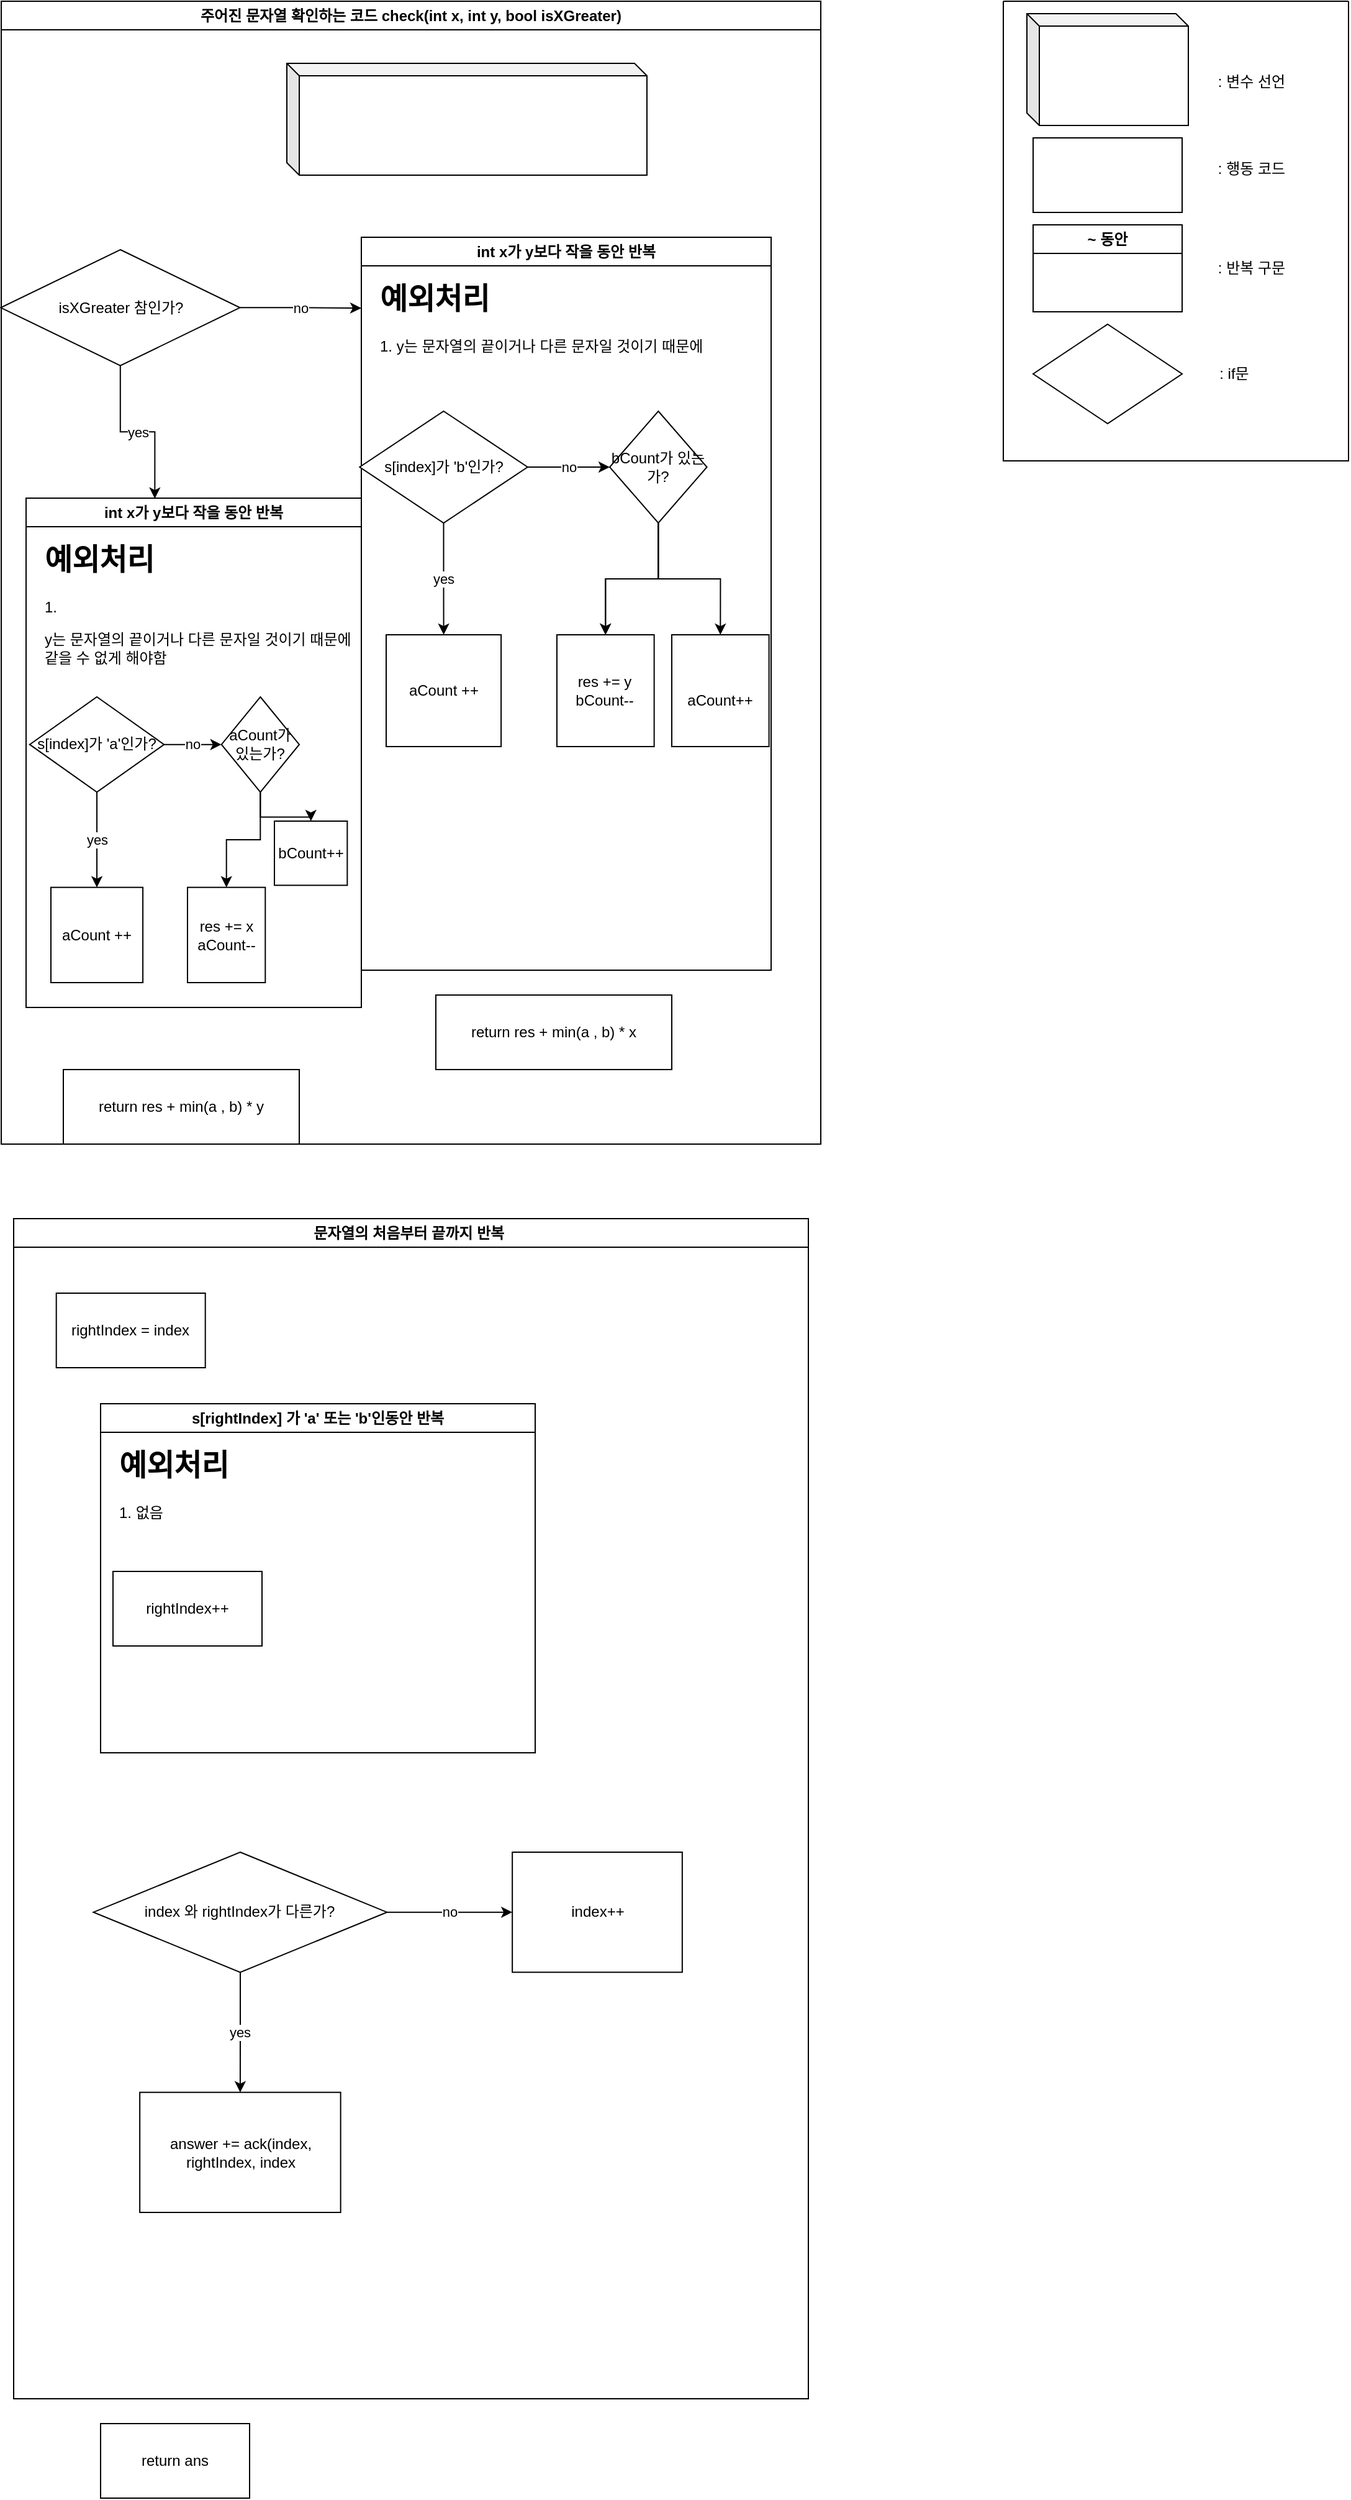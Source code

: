 <mxfile version="22.1.16" type="device">
  <diagram name="페이지-1" id="FkGQLq1d4qaJWRBQBZsS">
    <mxGraphModel dx="1573" dy="951" grid="1" gridSize="10" guides="1" tooltips="1" connect="1" arrows="1" fold="1" page="1" pageScale="1" pageWidth="827" pageHeight="1169" math="0" shadow="0">
      <root>
        <mxCell id="0" />
        <mxCell id="1" parent="0" />
        <mxCell id="vpKvcJXMBzHImtztRl5P-1" value="" style="swimlane;startSize=0;" vertex="1" parent="1">
          <mxGeometry x="827" y="40" width="278" height="370" as="geometry" />
        </mxCell>
        <mxCell id="vpKvcJXMBzHImtztRl5P-2" value=": 변수 선언" style="text;html=1;align=center;verticalAlign=middle;whiteSpace=wrap;rounded=0;" vertex="1" parent="vpKvcJXMBzHImtztRl5P-1">
          <mxGeometry x="170" y="50" width="60" height="30" as="geometry" />
        </mxCell>
        <mxCell id="vpKvcJXMBzHImtztRl5P-3" value="" style="rounded=0;whiteSpace=wrap;html=1;" vertex="1" parent="vpKvcJXMBzHImtztRl5P-1">
          <mxGeometry x="24" y="110" width="120" height="60" as="geometry" />
        </mxCell>
        <mxCell id="vpKvcJXMBzHImtztRl5P-4" value=": 행동 코드" style="text;html=1;align=center;verticalAlign=middle;whiteSpace=wrap;rounded=0;" vertex="1" parent="vpKvcJXMBzHImtztRl5P-1">
          <mxGeometry x="170" y="120" width="60" height="30" as="geometry" />
        </mxCell>
        <mxCell id="vpKvcJXMBzHImtztRl5P-5" value="~ 동안" style="swimlane;whiteSpace=wrap;html=1;" vertex="1" parent="vpKvcJXMBzHImtztRl5P-1">
          <mxGeometry x="24" y="180" width="120" height="70" as="geometry" />
        </mxCell>
        <mxCell id="vpKvcJXMBzHImtztRl5P-6" value=": 반복 구문" style="text;html=1;align=center;verticalAlign=middle;whiteSpace=wrap;rounded=0;" vertex="1" parent="vpKvcJXMBzHImtztRl5P-1">
          <mxGeometry x="170" y="200" width="60" height="30" as="geometry" />
        </mxCell>
        <mxCell id="vpKvcJXMBzHImtztRl5P-7" value="" style="rhombus;whiteSpace=wrap;html=1;" vertex="1" parent="vpKvcJXMBzHImtztRl5P-1">
          <mxGeometry x="24" y="260" width="120" height="80" as="geometry" />
        </mxCell>
        <mxCell id="vpKvcJXMBzHImtztRl5P-8" value=": if문" style="text;html=1;align=center;verticalAlign=middle;whiteSpace=wrap;rounded=0;" vertex="1" parent="vpKvcJXMBzHImtztRl5P-1">
          <mxGeometry x="156" y="285" width="60" height="30" as="geometry" />
        </mxCell>
        <mxCell id="vpKvcJXMBzHImtztRl5P-9" value="" style="shape=cube;whiteSpace=wrap;html=1;boundedLbl=1;backgroundOutline=1;darkOpacity=0.05;darkOpacity2=0.1;size=10;" vertex="1" parent="vpKvcJXMBzHImtztRl5P-1">
          <mxGeometry x="19" y="10" width="130" height="90" as="geometry" />
        </mxCell>
        <mxCell id="vpKvcJXMBzHImtztRl5P-10" value="주어진 문자열 확인하는 코드 check(int x, int y, bool isXGreater)" style="swimlane;whiteSpace=wrap;html=1;" vertex="1" parent="1">
          <mxGeometry x="20" y="40" width="660" height="920" as="geometry" />
        </mxCell>
        <mxCell id="vpKvcJXMBzHImtztRl5P-12" value="" style="group" vertex="1" connectable="0" parent="vpKvcJXMBzHImtztRl5P-10">
          <mxGeometry x="30" y="200" width="463" height="610" as="geometry" />
        </mxCell>
        <mxCell id="vpKvcJXMBzHImtztRl5P-13" value="isXGreater 참인가?" style="rhombus;whiteSpace=wrap;html=1;" vertex="1" parent="vpKvcJXMBzHImtztRl5P-12">
          <mxGeometry x="-30.415" width="192.626" height="93.333" as="geometry" />
        </mxCell>
        <mxCell id="vpKvcJXMBzHImtztRl5P-15" value="yes" style="edgeStyle=orthogonalEdgeStyle;rounded=0;orthogonalLoop=1;jettySize=auto;html=1;entryX=0.384;entryY=0.001;entryDx=0;entryDy=0;entryPerimeter=0;" edge="1" parent="vpKvcJXMBzHImtztRl5P-12" source="vpKvcJXMBzHImtztRl5P-13" target="vpKvcJXMBzHImtztRl5P-22">
          <mxGeometry relative="1" as="geometry">
            <mxPoint x="65.9" y="186.667" as="targetPoint" />
          </mxGeometry>
        </mxCell>
        <mxCell id="vpKvcJXMBzHImtztRl5P-17" value="no" style="edgeStyle=orthogonalEdgeStyle;rounded=0;orthogonalLoop=1;jettySize=auto;html=1;" edge="1" parent="vpKvcJXMBzHImtztRl5P-12" source="vpKvcJXMBzHImtztRl5P-13">
          <mxGeometry relative="1" as="geometry">
            <mxPoint x="260" y="47" as="targetPoint" />
          </mxGeometry>
        </mxCell>
        <mxCell id="vpKvcJXMBzHImtztRl5P-22" value="int x가 y보다 작을 동안 반복" style="swimlane;whiteSpace=wrap;html=1;" vertex="1" parent="vpKvcJXMBzHImtztRl5P-12">
          <mxGeometry x="-10" y="200" width="270" height="410" as="geometry" />
        </mxCell>
        <mxCell id="vpKvcJXMBzHImtztRl5P-23" value="&lt;h1&gt;예외처리&lt;/h1&gt;&lt;p&gt;1.&amp;nbsp;&lt;/p&gt;y는 문자열의 끝이거나 다른 문자일 것이기 때문에 같을 수 없게 해야함" style="text;html=1;strokeColor=none;fillColor=none;spacing=5;spacingTop=-20;whiteSpace=wrap;overflow=hidden;rounded=0;" vertex="1" parent="vpKvcJXMBzHImtztRl5P-22">
          <mxGeometry x="10" y="30" width="260" height="120" as="geometry" />
        </mxCell>
        <mxCell id="vpKvcJXMBzHImtztRl5P-25" value="" style="group" vertex="1" connectable="0" parent="vpKvcJXMBzHImtztRl5P-22">
          <mxGeometry x="20" y="160" width="200" height="230.003" as="geometry" />
        </mxCell>
        <mxCell id="vpKvcJXMBzHImtztRl5P-26" value="s[index]가 &#39;a&#39;인가?" style="rhombus;whiteSpace=wrap;html=1;" vertex="1" parent="vpKvcJXMBzHImtztRl5P-25">
          <mxGeometry x="-17.087" width="108.217" height="76.667" as="geometry" />
        </mxCell>
        <mxCell id="vpKvcJXMBzHImtztRl5P-27" value="aCount ++" style="whiteSpace=wrap;html=1;rounded=0;" vertex="1" parent="vpKvcJXMBzHImtztRl5P-25">
          <mxGeometry y="153.333" width="74.043" height="76.667" as="geometry" />
        </mxCell>
        <mxCell id="vpKvcJXMBzHImtztRl5P-28" value="yes" style="edgeStyle=orthogonalEdgeStyle;rounded=0;orthogonalLoop=1;jettySize=auto;html=1;" edge="1" parent="vpKvcJXMBzHImtztRl5P-25" source="vpKvcJXMBzHImtztRl5P-26" target="vpKvcJXMBzHImtztRl5P-27">
          <mxGeometry relative="1" as="geometry" />
        </mxCell>
        <mxCell id="vpKvcJXMBzHImtztRl5P-29" value="aCount가 있는가?" style="whiteSpace=wrap;html=1;rounded=0;shape=rhombus;perimeter=rhombusPerimeter;" vertex="1" parent="vpKvcJXMBzHImtztRl5P-25">
          <mxGeometry x="137.348" width="62.652" height="76.667" as="geometry" />
        </mxCell>
        <mxCell id="vpKvcJXMBzHImtztRl5P-30" value="no" style="edgeStyle=orthogonalEdgeStyle;rounded=0;orthogonalLoop=1;jettySize=auto;html=1;" edge="1" parent="vpKvcJXMBzHImtztRl5P-25" source="vpKvcJXMBzHImtztRl5P-26" target="vpKvcJXMBzHImtztRl5P-29">
          <mxGeometry relative="1" as="geometry" />
        </mxCell>
        <mxCell id="vpKvcJXMBzHImtztRl5P-31" value="res += x&lt;br&gt;aCount--&lt;br&gt;" style="whiteSpace=wrap;html=1;rounded=0;" vertex="1" parent="vpKvcJXMBzHImtztRl5P-25">
          <mxGeometry x="109.998" y="153.337" width="62.652" height="76.667" as="geometry" />
        </mxCell>
        <mxCell id="vpKvcJXMBzHImtztRl5P-32" value="" style="edgeStyle=orthogonalEdgeStyle;rounded=0;orthogonalLoop=1;jettySize=auto;html=1;" edge="1" parent="vpKvcJXMBzHImtztRl5P-25" source="vpKvcJXMBzHImtztRl5P-29" target="vpKvcJXMBzHImtztRl5P-31">
          <mxGeometry relative="1" as="geometry" />
        </mxCell>
        <mxCell id="vpKvcJXMBzHImtztRl5P-33" value="bCount++" style="whiteSpace=wrap;html=1;rounded=0;" vertex="1" parent="vpKvcJXMBzHImtztRl5P-22">
          <mxGeometry x="200" y="260" width="58.67" height="51.67" as="geometry" />
        </mxCell>
        <mxCell id="vpKvcJXMBzHImtztRl5P-34" value="" style="edgeStyle=orthogonalEdgeStyle;rounded=0;orthogonalLoop=1;jettySize=auto;html=1;" edge="1" parent="vpKvcJXMBzHImtztRl5P-22" source="vpKvcJXMBzHImtztRl5P-29" target="vpKvcJXMBzHImtztRl5P-33">
          <mxGeometry relative="1" as="geometry" />
        </mxCell>
        <mxCell id="vpKvcJXMBzHImtztRl5P-19" value="int x가 y보다 작을 동안 반복" style="swimlane;whiteSpace=wrap;html=1;" vertex="1" parent="vpKvcJXMBzHImtztRl5P-10">
          <mxGeometry x="290" y="190" width="330" height="590" as="geometry" />
        </mxCell>
        <mxCell id="vpKvcJXMBzHImtztRl5P-20" value="&lt;h1&gt;예외처리&lt;/h1&gt;&lt;p&gt;1. y는 문자열의 끝이거나 다른 문자일 것이기 때문에&amp;nbsp;&lt;/p&gt;" style="text;html=1;strokeColor=none;fillColor=none;spacing=5;spacingTop=-20;whiteSpace=wrap;overflow=hidden;rounded=0;" vertex="1" parent="vpKvcJXMBzHImtztRl5P-19">
          <mxGeometry x="10" y="30" width="280" height="120" as="geometry" />
        </mxCell>
        <mxCell id="vpKvcJXMBzHImtztRl5P-36" value="" style="group" vertex="1" connectable="0" parent="vpKvcJXMBzHImtztRl5P-19">
          <mxGeometry x="20" y="140" width="288.312" height="270" as="geometry" />
        </mxCell>
        <mxCell id="vpKvcJXMBzHImtztRl5P-37" value="s[index]가 &#39;b&#39;인가?" style="rhombus;whiteSpace=wrap;html=1;" vertex="1" parent="vpKvcJXMBzHImtztRl5P-36">
          <mxGeometry x="-21.359" width="135.271" height="89.999" as="geometry" />
        </mxCell>
        <mxCell id="vpKvcJXMBzHImtztRl5P-38" value="aCount ++" style="whiteSpace=wrap;html=1;rounded=0;" vertex="1" parent="vpKvcJXMBzHImtztRl5P-36">
          <mxGeometry y="179.997" width="92.554" height="89.999" as="geometry" />
        </mxCell>
        <mxCell id="vpKvcJXMBzHImtztRl5P-39" value="yes" style="edgeStyle=orthogonalEdgeStyle;rounded=0;orthogonalLoop=1;jettySize=auto;html=1;" edge="1" parent="vpKvcJXMBzHImtztRl5P-36" source="vpKvcJXMBzHImtztRl5P-37" target="vpKvcJXMBzHImtztRl5P-38">
          <mxGeometry relative="1" as="geometry" />
        </mxCell>
        <mxCell id="vpKvcJXMBzHImtztRl5P-44" value="" style="edgeStyle=orthogonalEdgeStyle;rounded=0;orthogonalLoop=1;jettySize=auto;html=1;" edge="1" parent="vpKvcJXMBzHImtztRl5P-36" source="vpKvcJXMBzHImtztRl5P-40" target="vpKvcJXMBzHImtztRl5P-42">
          <mxGeometry relative="1" as="geometry" />
        </mxCell>
        <mxCell id="vpKvcJXMBzHImtztRl5P-46" style="edgeStyle=orthogonalEdgeStyle;rounded=0;orthogonalLoop=1;jettySize=auto;html=1;entryX=0.5;entryY=0;entryDx=0;entryDy=0;" edge="1" parent="vpKvcJXMBzHImtztRl5P-36" source="vpKvcJXMBzHImtztRl5P-40" target="vpKvcJXMBzHImtztRl5P-45">
          <mxGeometry relative="1" as="geometry" />
        </mxCell>
        <mxCell id="vpKvcJXMBzHImtztRl5P-40" value="bCount가 있는가?" style="whiteSpace=wrap;html=1;rounded=0;shape=rhombus;perimeter=rhombusPerimeter;" vertex="1" parent="vpKvcJXMBzHImtztRl5P-36">
          <mxGeometry x="179.995" width="78.315" height="89.999" as="geometry" />
        </mxCell>
        <mxCell id="vpKvcJXMBzHImtztRl5P-41" value="no" style="edgeStyle=orthogonalEdgeStyle;rounded=0;orthogonalLoop=1;jettySize=auto;html=1;" edge="1" parent="vpKvcJXMBzHImtztRl5P-36" source="vpKvcJXMBzHImtztRl5P-37" target="vpKvcJXMBzHImtztRl5P-40">
          <mxGeometry relative="1" as="geometry" />
        </mxCell>
        <mxCell id="vpKvcJXMBzHImtztRl5P-42" value="res += y&lt;br&gt;bCount--" style="whiteSpace=wrap;html=1;rounded=0;" vertex="1" parent="vpKvcJXMBzHImtztRl5P-36">
          <mxGeometry x="137.498" y="180.001" width="78.315" height="89.999" as="geometry" />
        </mxCell>
        <mxCell id="vpKvcJXMBzHImtztRl5P-43" value="" style="edgeStyle=orthogonalEdgeStyle;rounded=0;orthogonalLoop=1;jettySize=auto;html=1;" edge="1" parent="vpKvcJXMBzHImtztRl5P-36" source="vpKvcJXMBzHImtztRl5P-40" target="vpKvcJXMBzHImtztRl5P-42">
          <mxGeometry relative="1" as="geometry" />
        </mxCell>
        <mxCell id="vpKvcJXMBzHImtztRl5P-45" value="&lt;br&gt;aCount++" style="whiteSpace=wrap;html=1;rounded=0;" vertex="1" parent="vpKvcJXMBzHImtztRl5P-36">
          <mxGeometry x="229.998" y="180.001" width="78.315" height="89.999" as="geometry" />
        </mxCell>
        <mxCell id="vpKvcJXMBzHImtztRl5P-50" value="return res + min(a , b) * y" style="rounded=0;whiteSpace=wrap;html=1;" vertex="1" parent="vpKvcJXMBzHImtztRl5P-10">
          <mxGeometry x="50" y="860" width="190" height="60" as="geometry" />
        </mxCell>
        <mxCell id="vpKvcJXMBzHImtztRl5P-51" value="return res + min(a , b) * x" style="rounded=0;whiteSpace=wrap;html=1;" vertex="1" parent="vpKvcJXMBzHImtztRl5P-10">
          <mxGeometry x="350" y="800" width="190" height="60" as="geometry" />
        </mxCell>
        <mxCell id="vpKvcJXMBzHImtztRl5P-75" value="" style="shape=cube;whiteSpace=wrap;html=1;boundedLbl=1;backgroundOutline=1;darkOpacity=0.05;darkOpacity2=0.1;size=10;" vertex="1" parent="vpKvcJXMBzHImtztRl5P-10">
          <mxGeometry x="230" y="50" width="290" height="90" as="geometry" />
        </mxCell>
        <mxCell id="vpKvcJXMBzHImtztRl5P-52" value="문자열의 처음부터 끝까지 반복&amp;nbsp;" style="swimlane;whiteSpace=wrap;html=1;" vertex="1" parent="1">
          <mxGeometry x="30" y="1020" width="640" height="950" as="geometry" />
        </mxCell>
        <mxCell id="vpKvcJXMBzHImtztRl5P-58" value="rightIndex = index" style="rounded=0;whiteSpace=wrap;html=1;" vertex="1" parent="vpKvcJXMBzHImtztRl5P-52">
          <mxGeometry x="34.34" y="60" width="120" height="60" as="geometry" />
        </mxCell>
        <mxCell id="vpKvcJXMBzHImtztRl5P-60" value="" style="group" vertex="1" connectable="0" parent="vpKvcJXMBzHImtztRl5P-52">
          <mxGeometry x="101.58" y="510" width="436.85" height="290" as="geometry" />
        </mxCell>
        <mxCell id="vpKvcJXMBzHImtztRl5P-61" value="index 와 rightIndex가 다른가?" style="rhombus;whiteSpace=wrap;html=1;" vertex="1" parent="vpKvcJXMBzHImtztRl5P-60">
          <mxGeometry x="-37.322" width="236.373" height="96.667" as="geometry" />
        </mxCell>
        <mxCell id="vpKvcJXMBzHImtztRl5P-62" value="answer += ack(index, rightIndex, index&lt;br&gt;" style="whiteSpace=wrap;html=1;rounded=0;" vertex="1" parent="vpKvcJXMBzHImtztRl5P-60">
          <mxGeometry y="193.333" width="161.729" height="96.667" as="geometry" />
        </mxCell>
        <mxCell id="vpKvcJXMBzHImtztRl5P-63" value="yes" style="edgeStyle=orthogonalEdgeStyle;rounded=0;orthogonalLoop=1;jettySize=auto;html=1;" edge="1" parent="vpKvcJXMBzHImtztRl5P-60" source="vpKvcJXMBzHImtztRl5P-61" target="vpKvcJXMBzHImtztRl5P-62">
          <mxGeometry relative="1" as="geometry" />
        </mxCell>
        <mxCell id="vpKvcJXMBzHImtztRl5P-64" value="index++" style="whiteSpace=wrap;html=1;rounded=0;" vertex="1" parent="vpKvcJXMBzHImtztRl5P-60">
          <mxGeometry x="300.003" width="136.847" height="96.667" as="geometry" />
        </mxCell>
        <mxCell id="vpKvcJXMBzHImtztRl5P-65" value="no" style="edgeStyle=orthogonalEdgeStyle;rounded=0;orthogonalLoop=1;jettySize=auto;html=1;" edge="1" parent="vpKvcJXMBzHImtztRl5P-60" source="vpKvcJXMBzHImtztRl5P-61" target="vpKvcJXMBzHImtztRl5P-64">
          <mxGeometry relative="1" as="geometry" />
        </mxCell>
        <mxCell id="vpKvcJXMBzHImtztRl5P-56" value="s[rightIndex] 가 &#39;a&#39; 또는 &#39;b&#39;인동안 반복" style="swimlane;whiteSpace=wrap;html=1;" vertex="1" parent="vpKvcJXMBzHImtztRl5P-52">
          <mxGeometry x="70" y="149" width="350" height="281" as="geometry" />
        </mxCell>
        <mxCell id="vpKvcJXMBzHImtztRl5P-57" value="&lt;h1&gt;예외처리&lt;/h1&gt;&lt;p&gt;1. 없음&lt;/p&gt;" style="text;html=1;strokeColor=none;fillColor=none;spacing=5;spacingTop=-20;whiteSpace=wrap;overflow=hidden;rounded=0;" vertex="1" parent="vpKvcJXMBzHImtztRl5P-56">
          <mxGeometry x="10" y="30" width="386" height="120" as="geometry" />
        </mxCell>
        <mxCell id="vpKvcJXMBzHImtztRl5P-59" value="rightIndex++" style="rounded=0;whiteSpace=wrap;html=1;" vertex="1" parent="vpKvcJXMBzHImtztRl5P-56">
          <mxGeometry x="10" y="135" width="120" height="60" as="geometry" />
        </mxCell>
        <mxCell id="vpKvcJXMBzHImtztRl5P-66" value="return ans" style="rounded=0;whiteSpace=wrap;html=1;" vertex="1" parent="1">
          <mxGeometry x="100" y="1990" width="120" height="60" as="geometry" />
        </mxCell>
      </root>
    </mxGraphModel>
  </diagram>
</mxfile>
